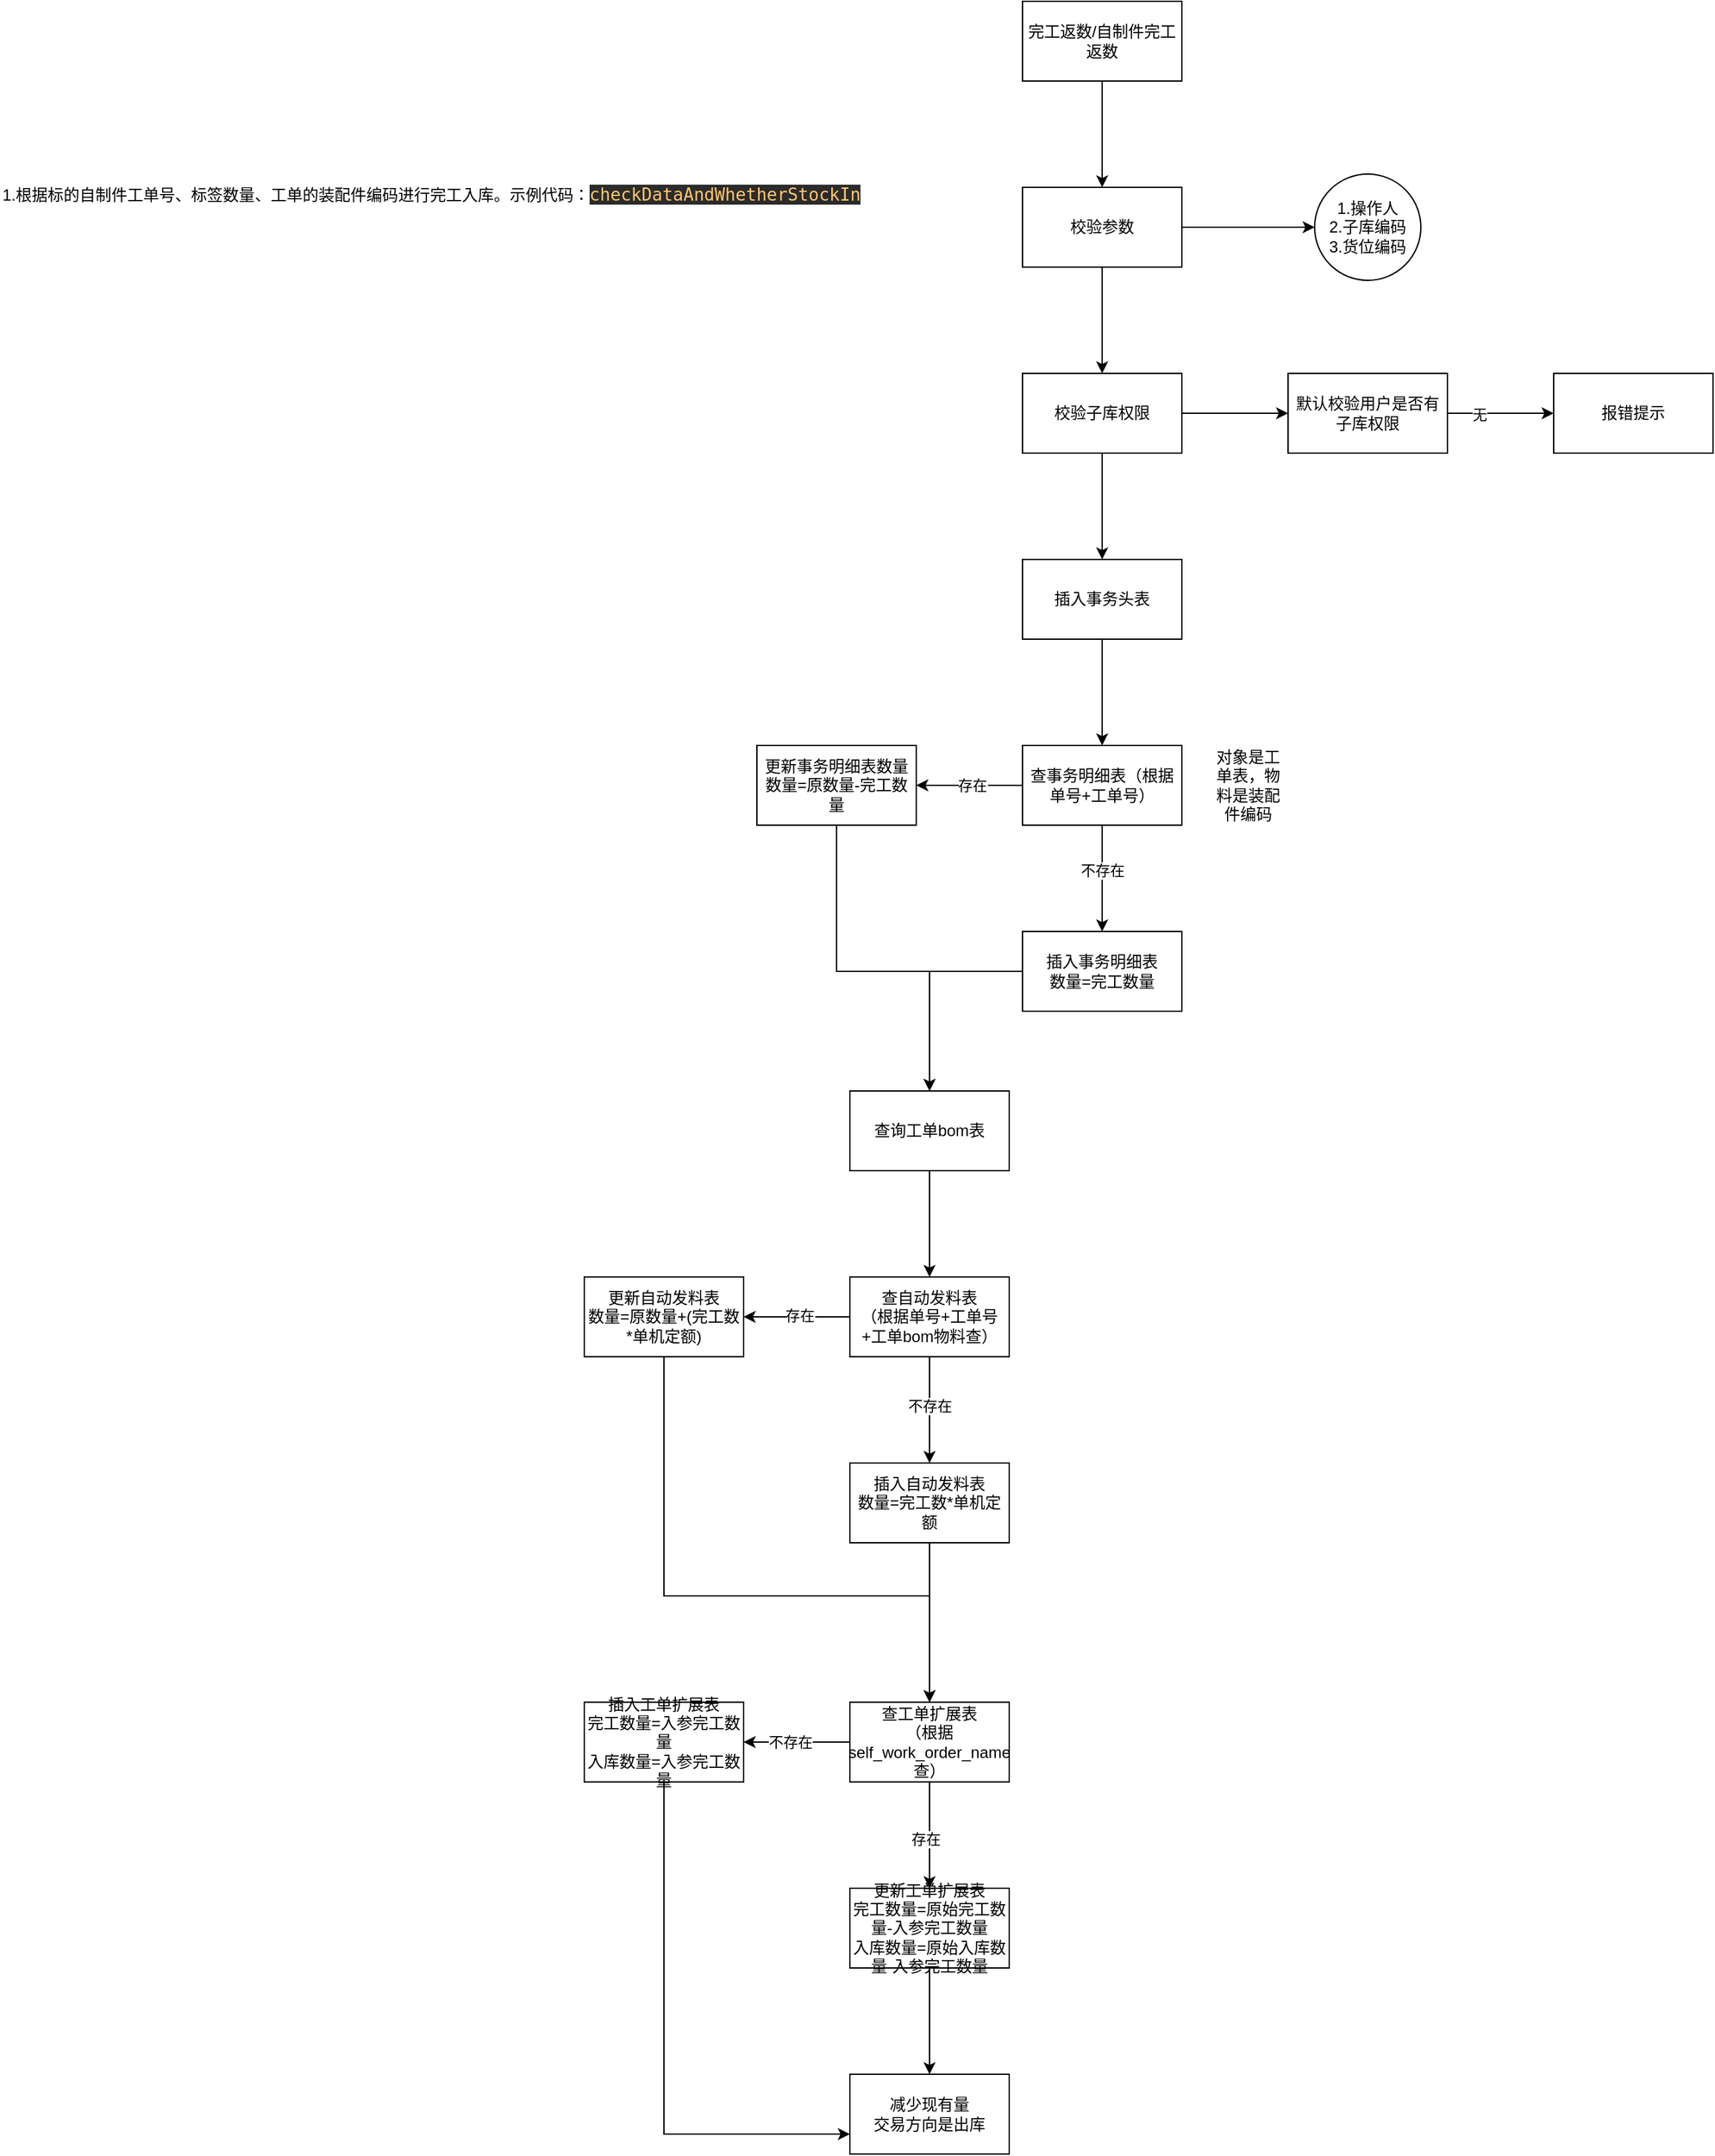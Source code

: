 <mxfile version="28.2.5">
  <diagram name="第 1 页" id="ekFxRfGs7a9HzsL-sonY">
    <mxGraphModel dx="2492" dy="751" grid="1" gridSize="10" guides="1" tooltips="1" connect="1" arrows="1" fold="1" page="1" pageScale="1" pageWidth="827" pageHeight="1169" math="0" shadow="0">
      <root>
        <mxCell id="0" />
        <mxCell id="1" parent="0" />
        <mxCell id="zKiYXHPEGxiJC7v2Jcg3-3" value="" style="edgeStyle=orthogonalEdgeStyle;rounded=0;orthogonalLoop=1;jettySize=auto;html=1;" parent="1" source="zKiYXHPEGxiJC7v2Jcg3-1" target="zKiYXHPEGxiJC7v2Jcg3-2" edge="1">
          <mxGeometry relative="1" as="geometry" />
        </mxCell>
        <mxCell id="zKiYXHPEGxiJC7v2Jcg3-1" value="完工返数/自制件完工返数" style="rounded=0;whiteSpace=wrap;html=1;" parent="1" vertex="1">
          <mxGeometry x="350" y="30" width="120" height="60" as="geometry" />
        </mxCell>
        <mxCell id="zKiYXHPEGxiJC7v2Jcg3-5" value="" style="edgeStyle=orthogonalEdgeStyle;rounded=0;orthogonalLoop=1;jettySize=auto;html=1;" parent="1" source="zKiYXHPEGxiJC7v2Jcg3-2" target="zKiYXHPEGxiJC7v2Jcg3-4" edge="1">
          <mxGeometry relative="1" as="geometry" />
        </mxCell>
        <mxCell id="zKiYXHPEGxiJC7v2Jcg3-7" value="" style="edgeStyle=orthogonalEdgeStyle;rounded=0;orthogonalLoop=1;jettySize=auto;html=1;" parent="1" source="zKiYXHPEGxiJC7v2Jcg3-2" target="zKiYXHPEGxiJC7v2Jcg3-6" edge="1">
          <mxGeometry relative="1" as="geometry" />
        </mxCell>
        <mxCell id="zKiYXHPEGxiJC7v2Jcg3-2" value="校验参数" style="whiteSpace=wrap;html=1;rounded=0;" parent="1" vertex="1">
          <mxGeometry x="350" y="170" width="120" height="60" as="geometry" />
        </mxCell>
        <mxCell id="zKiYXHPEGxiJC7v2Jcg3-4" value="1.操作人&lt;div&gt;2.子库编码&lt;/div&gt;&lt;div&gt;3.货位编码&lt;/div&gt;" style="ellipse;whiteSpace=wrap;html=1;rounded=0;" parent="1" vertex="1">
          <mxGeometry x="570" y="160" width="80" height="80" as="geometry" />
        </mxCell>
        <mxCell id="zKiYXHPEGxiJC7v2Jcg3-9" value="" style="edgeStyle=orthogonalEdgeStyle;rounded=0;orthogonalLoop=1;jettySize=auto;html=1;" parent="1" source="zKiYXHPEGxiJC7v2Jcg3-6" target="zKiYXHPEGxiJC7v2Jcg3-8" edge="1">
          <mxGeometry relative="1" as="geometry" />
        </mxCell>
        <mxCell id="zKiYXHPEGxiJC7v2Jcg3-14" value="" style="edgeStyle=orthogonalEdgeStyle;rounded=0;orthogonalLoop=1;jettySize=auto;html=1;" parent="1" source="zKiYXHPEGxiJC7v2Jcg3-6" target="zKiYXHPEGxiJC7v2Jcg3-13" edge="1">
          <mxGeometry relative="1" as="geometry" />
        </mxCell>
        <mxCell id="zKiYXHPEGxiJC7v2Jcg3-6" value="校验子库权限" style="whiteSpace=wrap;html=1;rounded=0;" parent="1" vertex="1">
          <mxGeometry x="350" y="310" width="120" height="60" as="geometry" />
        </mxCell>
        <mxCell id="zKiYXHPEGxiJC7v2Jcg3-11" value="" style="edgeStyle=orthogonalEdgeStyle;rounded=0;orthogonalLoop=1;jettySize=auto;html=1;" parent="1" source="zKiYXHPEGxiJC7v2Jcg3-8" target="zKiYXHPEGxiJC7v2Jcg3-10" edge="1">
          <mxGeometry relative="1" as="geometry" />
        </mxCell>
        <mxCell id="zKiYXHPEGxiJC7v2Jcg3-12" value="无" style="edgeLabel;html=1;align=center;verticalAlign=middle;resizable=0;points=[];" parent="zKiYXHPEGxiJC7v2Jcg3-11" vertex="1" connectable="0">
          <mxGeometry x="-0.4" y="-1" relative="1" as="geometry">
            <mxPoint as="offset" />
          </mxGeometry>
        </mxCell>
        <mxCell id="zKiYXHPEGxiJC7v2Jcg3-8" value="默认校验用户是否有子库权限" style="whiteSpace=wrap;html=1;rounded=0;" parent="1" vertex="1">
          <mxGeometry x="550" y="310" width="120" height="60" as="geometry" />
        </mxCell>
        <mxCell id="zKiYXHPEGxiJC7v2Jcg3-10" value="报错提示" style="whiteSpace=wrap;html=1;rounded=0;" parent="1" vertex="1">
          <mxGeometry x="750" y="310" width="120" height="60" as="geometry" />
        </mxCell>
        <mxCell id="zKiYXHPEGxiJC7v2Jcg3-16" value="" style="edgeStyle=orthogonalEdgeStyle;rounded=0;orthogonalLoop=1;jettySize=auto;html=1;" parent="1" source="zKiYXHPEGxiJC7v2Jcg3-13" target="zKiYXHPEGxiJC7v2Jcg3-15" edge="1">
          <mxGeometry relative="1" as="geometry" />
        </mxCell>
        <mxCell id="zKiYXHPEGxiJC7v2Jcg3-13" value="插入事务头表" style="whiteSpace=wrap;html=1;rounded=0;" parent="1" vertex="1">
          <mxGeometry x="350" y="450" width="120" height="60" as="geometry" />
        </mxCell>
        <mxCell id="zKiYXHPEGxiJC7v2Jcg3-20" value="" style="edgeStyle=orthogonalEdgeStyle;rounded=0;orthogonalLoop=1;jettySize=auto;html=1;" parent="1" source="zKiYXHPEGxiJC7v2Jcg3-15" target="zKiYXHPEGxiJC7v2Jcg3-19" edge="1">
          <mxGeometry relative="1" as="geometry" />
        </mxCell>
        <mxCell id="zKiYXHPEGxiJC7v2Jcg3-21" value="存在" style="edgeLabel;html=1;align=center;verticalAlign=middle;resizable=0;points=[];" parent="zKiYXHPEGxiJC7v2Jcg3-20" vertex="1" connectable="0">
          <mxGeometry x="0.225" relative="1" as="geometry">
            <mxPoint x="11" as="offset" />
          </mxGeometry>
        </mxCell>
        <mxCell id="zKiYXHPEGxiJC7v2Jcg3-23" value="" style="edgeStyle=orthogonalEdgeStyle;rounded=0;orthogonalLoop=1;jettySize=auto;html=1;" parent="1" source="zKiYXHPEGxiJC7v2Jcg3-15" target="zKiYXHPEGxiJC7v2Jcg3-22" edge="1">
          <mxGeometry relative="1" as="geometry" />
        </mxCell>
        <mxCell id="zKiYXHPEGxiJC7v2Jcg3-24" value="不存在" style="edgeLabel;html=1;align=center;verticalAlign=middle;resizable=0;points=[];" parent="zKiYXHPEGxiJC7v2Jcg3-23" vertex="1" connectable="0">
          <mxGeometry x="-0.15" relative="1" as="geometry">
            <mxPoint as="offset" />
          </mxGeometry>
        </mxCell>
        <mxCell id="zKiYXHPEGxiJC7v2Jcg3-15" value="查事务明细表（根据单号+工单号）" style="whiteSpace=wrap;html=1;rounded=0;" parent="1" vertex="1">
          <mxGeometry x="350" y="590" width="120" height="60" as="geometry" />
        </mxCell>
        <mxCell id="zKiYXHPEGxiJC7v2Jcg3-18" value="对象是工单表，物料是装配件编码" style="text;html=1;align=center;verticalAlign=middle;whiteSpace=wrap;rounded=0;" parent="1" vertex="1">
          <mxGeometry x="490" y="605" width="60" height="30" as="geometry" />
        </mxCell>
        <mxCell id="zKiYXHPEGxiJC7v2Jcg3-27" style="edgeStyle=orthogonalEdgeStyle;rounded=0;orthogonalLoop=1;jettySize=auto;html=1;entryX=0.5;entryY=0;entryDx=0;entryDy=0;" parent="1" source="zKiYXHPEGxiJC7v2Jcg3-19" target="zKiYXHPEGxiJC7v2Jcg3-25" edge="1">
          <mxGeometry relative="1" as="geometry">
            <Array as="points">
              <mxPoint x="210" y="760" />
              <mxPoint x="280" y="760" />
            </Array>
          </mxGeometry>
        </mxCell>
        <mxCell id="zKiYXHPEGxiJC7v2Jcg3-19" value="更新事务明细表数量&lt;div&gt;数量=原数量-完工数量&lt;/div&gt;" style="whiteSpace=wrap;html=1;rounded=0;" parent="1" vertex="1">
          <mxGeometry x="150" y="590" width="120" height="60" as="geometry" />
        </mxCell>
        <mxCell id="zKiYXHPEGxiJC7v2Jcg3-26" value="" style="edgeStyle=orthogonalEdgeStyle;rounded=0;orthogonalLoop=1;jettySize=auto;html=1;" parent="1" source="zKiYXHPEGxiJC7v2Jcg3-22" target="zKiYXHPEGxiJC7v2Jcg3-25" edge="1">
          <mxGeometry relative="1" as="geometry" />
        </mxCell>
        <mxCell id="zKiYXHPEGxiJC7v2Jcg3-22" value="插入事务明细表&lt;div&gt;数量=完工数量&lt;/div&gt;" style="whiteSpace=wrap;html=1;rounded=0;" parent="1" vertex="1">
          <mxGeometry x="350" y="730" width="120" height="60" as="geometry" />
        </mxCell>
        <mxCell id="zKiYXHPEGxiJC7v2Jcg3-29" value="" style="edgeStyle=orthogonalEdgeStyle;rounded=0;orthogonalLoop=1;jettySize=auto;html=1;" parent="1" source="zKiYXHPEGxiJC7v2Jcg3-25" target="zKiYXHPEGxiJC7v2Jcg3-28" edge="1">
          <mxGeometry relative="1" as="geometry" />
        </mxCell>
        <mxCell id="zKiYXHPEGxiJC7v2Jcg3-25" value="查询工单bom表" style="whiteSpace=wrap;html=1;rounded=0;" parent="1" vertex="1">
          <mxGeometry x="220" y="850" width="120" height="60" as="geometry" />
        </mxCell>
        <mxCell id="zKiYXHPEGxiJC7v2Jcg3-31" value="" style="edgeStyle=orthogonalEdgeStyle;rounded=0;orthogonalLoop=1;jettySize=auto;html=1;" parent="1" source="zKiYXHPEGxiJC7v2Jcg3-28" target="zKiYXHPEGxiJC7v2Jcg3-30" edge="1">
          <mxGeometry relative="1" as="geometry" />
        </mxCell>
        <mxCell id="zKiYXHPEGxiJC7v2Jcg3-32" value="不存在" style="edgeLabel;html=1;align=center;verticalAlign=middle;resizable=0;points=[];" parent="zKiYXHPEGxiJC7v2Jcg3-31" vertex="1" connectable="0">
          <mxGeometry x="-0.075" relative="1" as="geometry">
            <mxPoint as="offset" />
          </mxGeometry>
        </mxCell>
        <mxCell id="zKiYXHPEGxiJC7v2Jcg3-34" value="" style="edgeStyle=orthogonalEdgeStyle;rounded=0;orthogonalLoop=1;jettySize=auto;html=1;" parent="1" source="zKiYXHPEGxiJC7v2Jcg3-28" target="zKiYXHPEGxiJC7v2Jcg3-33" edge="1">
          <mxGeometry relative="1" as="geometry" />
        </mxCell>
        <mxCell id="zKiYXHPEGxiJC7v2Jcg3-35" value="存在" style="edgeLabel;html=1;align=center;verticalAlign=middle;resizable=0;points=[];" parent="zKiYXHPEGxiJC7v2Jcg3-34" vertex="1" connectable="0">
          <mxGeometry x="-0.05" y="-1" relative="1" as="geometry">
            <mxPoint as="offset" />
          </mxGeometry>
        </mxCell>
        <mxCell id="zKiYXHPEGxiJC7v2Jcg3-28" value="查自动发料表&lt;div&gt;（根据单号+工单号+工单bom物料查）&lt;/div&gt;" style="whiteSpace=wrap;html=1;rounded=0;" parent="1" vertex="1">
          <mxGeometry x="220" y="990" width="120" height="60" as="geometry" />
        </mxCell>
        <mxCell id="zKiYXHPEGxiJC7v2Jcg3-37" value="" style="edgeStyle=orthogonalEdgeStyle;rounded=0;orthogonalLoop=1;jettySize=auto;html=1;entryX=0.5;entryY=0;entryDx=0;entryDy=0;" parent="1" source="zKiYXHPEGxiJC7v2Jcg3-30" target="zKiYXHPEGxiJC7v2Jcg3-45" edge="1">
          <mxGeometry relative="1" as="geometry">
            <mxPoint x="280" y="1270" as="targetPoint" />
          </mxGeometry>
        </mxCell>
        <mxCell id="zKiYXHPEGxiJC7v2Jcg3-30" value="插入自动发料表&lt;div&gt;数量=完工数*单机定额&lt;/div&gt;" style="whiteSpace=wrap;html=1;rounded=0;" parent="1" vertex="1">
          <mxGeometry x="220" y="1130" width="120" height="60" as="geometry" />
        </mxCell>
        <mxCell id="zKiYXHPEGxiJC7v2Jcg3-38" style="edgeStyle=orthogonalEdgeStyle;rounded=0;orthogonalLoop=1;jettySize=auto;html=1;" parent="1" source="zKiYXHPEGxiJC7v2Jcg3-33" target="zKiYXHPEGxiJC7v2Jcg3-45" edge="1">
          <mxGeometry relative="1" as="geometry">
            <Array as="points">
              <mxPoint x="80" y="1230" />
              <mxPoint x="280" y="1230" />
            </Array>
            <mxPoint x="220" y="1300" as="targetPoint" />
          </mxGeometry>
        </mxCell>
        <mxCell id="zKiYXHPEGxiJC7v2Jcg3-33" value="更新自动发料表&lt;div&gt;数量=原数量+(完工数*单机定额)&lt;/div&gt;" style="whiteSpace=wrap;html=1;rounded=0;" parent="1" vertex="1">
          <mxGeometry x="20" y="990" width="120" height="60" as="geometry" />
        </mxCell>
        <mxCell id="zKiYXHPEGxiJC7v2Jcg3-48" value="" style="edgeStyle=orthogonalEdgeStyle;rounded=0;orthogonalLoop=1;jettySize=auto;html=1;" parent="1" source="zKiYXHPEGxiJC7v2Jcg3-45" target="zKiYXHPEGxiJC7v2Jcg3-47" edge="1">
          <mxGeometry relative="1" as="geometry" />
        </mxCell>
        <mxCell id="zKiYXHPEGxiJC7v2Jcg3-49" value="存在" style="edgeLabel;html=1;align=center;verticalAlign=middle;resizable=0;points=[];" parent="zKiYXHPEGxiJC7v2Jcg3-48" vertex="1" connectable="0">
          <mxGeometry x="0.075" y="-3" relative="1" as="geometry">
            <mxPoint as="offset" />
          </mxGeometry>
        </mxCell>
        <mxCell id="zKiYXHPEGxiJC7v2Jcg3-51" value="" style="edgeStyle=orthogonalEdgeStyle;rounded=0;orthogonalLoop=1;jettySize=auto;html=1;" parent="1" source="zKiYXHPEGxiJC7v2Jcg3-45" target="zKiYXHPEGxiJC7v2Jcg3-50" edge="1">
          <mxGeometry relative="1" as="geometry" />
        </mxCell>
        <mxCell id="zKiYXHPEGxiJC7v2Jcg3-52" value="不存在" style="edgeLabel;html=1;align=center;verticalAlign=middle;resizable=0;points=[];" parent="zKiYXHPEGxiJC7v2Jcg3-51" vertex="1" connectable="0">
          <mxGeometry x="0.125" relative="1" as="geometry">
            <mxPoint as="offset" />
          </mxGeometry>
        </mxCell>
        <mxCell id="zKiYXHPEGxiJC7v2Jcg3-45" value="查工单扩展表&lt;div&gt;（根据self_work_order_name查）&lt;/div&gt;" style="whiteSpace=wrap;html=1;rounded=0;" parent="1" vertex="1">
          <mxGeometry x="220" y="1310" width="120" height="60" as="geometry" />
        </mxCell>
        <mxCell id="zKiYXHPEGxiJC7v2Jcg3-54" value="" style="edgeStyle=orthogonalEdgeStyle;rounded=0;orthogonalLoop=1;jettySize=auto;html=1;" parent="1" source="zKiYXHPEGxiJC7v2Jcg3-47" target="zKiYXHPEGxiJC7v2Jcg3-53" edge="1">
          <mxGeometry relative="1" as="geometry" />
        </mxCell>
        <mxCell id="zKiYXHPEGxiJC7v2Jcg3-47" value="更新工单扩展表&lt;div&gt;完工数量=原始完工数量-入参完工数量&lt;/div&gt;&lt;div&gt;入库数量=原始入库数量-入参完工数量&lt;/div&gt;" style="whiteSpace=wrap;html=1;rounded=0;" parent="1" vertex="1">
          <mxGeometry x="220" y="1450" width="120" height="60" as="geometry" />
        </mxCell>
        <mxCell id="zKiYXHPEGxiJC7v2Jcg3-55" style="edgeStyle=orthogonalEdgeStyle;rounded=0;orthogonalLoop=1;jettySize=auto;html=1;entryX=0;entryY=0.75;entryDx=0;entryDy=0;" parent="1" source="zKiYXHPEGxiJC7v2Jcg3-50" target="zKiYXHPEGxiJC7v2Jcg3-53" edge="1">
          <mxGeometry relative="1" as="geometry">
            <Array as="points">
              <mxPoint x="80" y="1635" />
            </Array>
          </mxGeometry>
        </mxCell>
        <mxCell id="zKiYXHPEGxiJC7v2Jcg3-50" value="插入工单扩展表&lt;div&gt;完工数量=入参完工数量&lt;/div&gt;&lt;div&gt;入库数量=入参完工数量&lt;/div&gt;" style="whiteSpace=wrap;html=1;rounded=0;" parent="1" vertex="1">
          <mxGeometry x="20" y="1310" width="120" height="60" as="geometry" />
        </mxCell>
        <mxCell id="zKiYXHPEGxiJC7v2Jcg3-53" value="减少现有量&lt;div&gt;交易方向是出库&lt;/div&gt;" style="whiteSpace=wrap;html=1;rounded=0;" parent="1" vertex="1">
          <mxGeometry x="220" y="1590" width="120" height="60" as="geometry" />
        </mxCell>
        <mxCell id="zKiYXHPEGxiJC7v2Jcg3-61" value="1.根据标的自制件工单号、标签数量、工单的装配件编码进行完工入库。示例代码：&lt;span style=&quot;color: rgb(255, 198, 109); font-family: &amp;quot;JetBrains Mono&amp;quot;, monospace; font-size: 9.8pt; background-color: rgb(43, 43, 43);&quot;&gt;checkDataAndWhetherStockIn&lt;/span&gt;" style="text;html=1;align=center;verticalAlign=middle;whiteSpace=wrap;rounded=0;" parent="1" vertex="1">
          <mxGeometry x="-420" y="160" width="650" height="30" as="geometry" />
        </mxCell>
      </root>
    </mxGraphModel>
  </diagram>
</mxfile>
